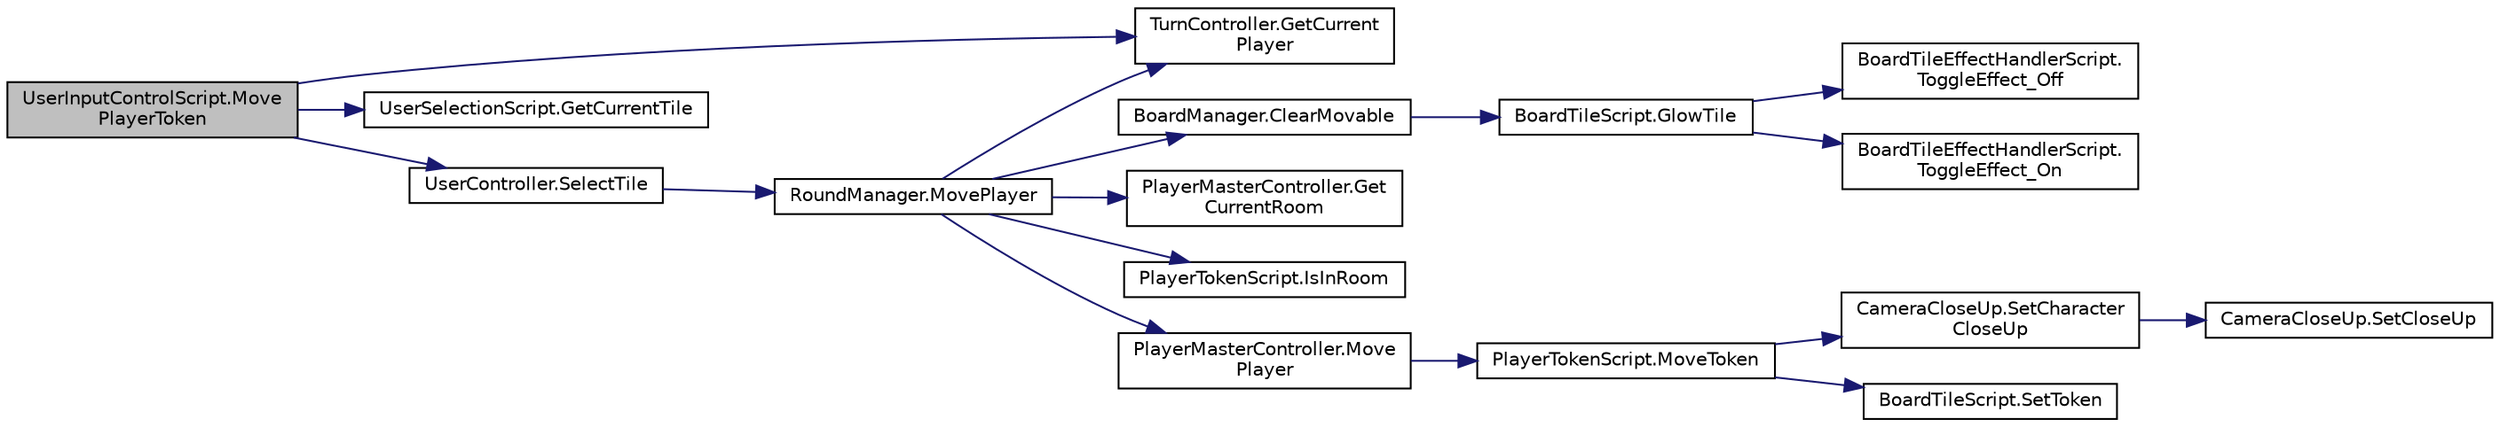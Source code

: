 digraph "UserInputControlScript.MovePlayerToken"
{
 // LATEX_PDF_SIZE
  edge [fontname="Helvetica",fontsize="10",labelfontname="Helvetica",labelfontsize="10"];
  node [fontname="Helvetica",fontsize="10",shape=record];
  rankdir="LR";
  Node1 [label="UserInputControlScript.Move\lPlayerToken",height=0.2,width=0.4,color="black", fillcolor="grey75", style="filled", fontcolor="black",tooltip="move player token to the tile the cursor is on"];
  Node1 -> Node2 [color="midnightblue",fontsize="10",style="solid",fontname="Helvetica"];
  Node2 [label="TurnController.GetCurrent\lPlayer",height=0.2,width=0.4,color="black", fillcolor="white", style="filled",URL="$class_turn_controller.html#af16e42b7e61c5a999291327e2e556caa",tooltip=" "];
  Node1 -> Node3 [color="midnightblue",fontsize="10",style="solid",fontname="Helvetica"];
  Node3 [label="UserSelectionScript.GetCurrentTile",height=0.2,width=0.4,color="black", fillcolor="white", style="filled",URL="$class_user_selection_script.html#a4cf10f22504d0bd38d6e316a76e76285",tooltip=" "];
  Node1 -> Node4 [color="midnightblue",fontsize="10",style="solid",fontname="Helvetica"];
  Node4 [label="UserController.SelectTile",height=0.2,width=0.4,color="black", fillcolor="white", style="filled",URL="$class_user_controller.html#af896aefe0262e0d8f07fa5f18592877d",tooltip=" "];
  Node4 -> Node5 [color="midnightblue",fontsize="10",style="solid",fontname="Helvetica"];
  Node5 [label="RoundManager.MovePlayer",height=0.2,width=0.4,color="black", fillcolor="white", style="filled",URL="$class_round_manager.html#adfd4f66436e06c12a25c9236b629f369",tooltip="moving the current player to the selected tile"];
  Node5 -> Node6 [color="midnightblue",fontsize="10",style="solid",fontname="Helvetica"];
  Node6 [label="BoardManager.ClearMovable",height=0.2,width=0.4,color="black", fillcolor="white", style="filled",URL="$class_board_manager.html#a653d38723d03f890d38a1b68a855c569",tooltip=" "];
  Node6 -> Node7 [color="midnightblue",fontsize="10",style="solid",fontname="Helvetica"];
  Node7 [label="BoardTileScript.GlowTile",height=0.2,width=0.4,color="black", fillcolor="white", style="filled",URL="$class_board_tile_script.html#a3ff1d3c491fe4d7e421a624ac0b5be6f",tooltip="setting the glow on the tile"];
  Node7 -> Node8 [color="midnightblue",fontsize="10",style="solid",fontname="Helvetica"];
  Node8 [label="BoardTileEffectHandlerScript.\lToggleEffect_Off",height=0.2,width=0.4,color="black", fillcolor="white", style="filled",URL="$class_board_tile_effect_handler_script.html#a93e813816ff40b3602de22f87a694766",tooltip="turn off the effect for when player can move to that tile"];
  Node7 -> Node9 [color="midnightblue",fontsize="10",style="solid",fontname="Helvetica"];
  Node9 [label="BoardTileEffectHandlerScript.\lToggleEffect_On",height=0.2,width=0.4,color="black", fillcolor="white", style="filled",URL="$class_board_tile_effect_handler_script.html#a7bf5b2a819cb44463464d5c951bf3143",tooltip="turn on the effect for when player can move to that tile"];
  Node5 -> Node2 [color="midnightblue",fontsize="10",style="solid",fontname="Helvetica"];
  Node5 -> Node10 [color="midnightblue",fontsize="10",style="solid",fontname="Helvetica"];
  Node10 [label="PlayerMasterController.Get\lCurrentRoom",height=0.2,width=0.4,color="black", fillcolor="white", style="filled",URL="$class_player_master_controller.html#a0447a8a21b5c0f2c94f9d27e0bcd0830",tooltip=" "];
  Node5 -> Node11 [color="midnightblue",fontsize="10",style="solid",fontname="Helvetica"];
  Node11 [label="PlayerTokenScript.IsInRoom",height=0.2,width=0.4,color="black", fillcolor="white", style="filled",URL="$class_player_token_script.html#a98d00a98b6bf03a74b59a9127e951cfe",tooltip=" "];
  Node5 -> Node12 [color="midnightblue",fontsize="10",style="solid",fontname="Helvetica"];
  Node12 [label="PlayerMasterController.Move\lPlayer",height=0.2,width=0.4,color="black", fillcolor="white", style="filled",URL="$class_player_master_controller.html#a9b23c4d50fabbc44dbba2b0db542efce",tooltip="moving the player to a certain tile"];
  Node12 -> Node13 [color="midnightblue",fontsize="10",style="solid",fontname="Helvetica"];
  Node13 [label="PlayerTokenScript.MoveToken",height=0.2,width=0.4,color="black", fillcolor="white", style="filled",URL="$class_player_token_script.html#af62557bd1edf071efadf23c84f0db1ad",tooltip=" "];
  Node13 -> Node14 [color="midnightblue",fontsize="10",style="solid",fontname="Helvetica"];
  Node14 [label="CameraCloseUp.SetCharacter\lCloseUp",height=0.2,width=0.4,color="black", fillcolor="white", style="filled",URL="$class_camera_close_up.html#aee634e08987ea079413fd67b737b2c5d",tooltip=" "];
  Node14 -> Node15 [color="midnightblue",fontsize="10",style="solid",fontname="Helvetica"];
  Node15 [label="CameraCloseUp.SetCloseUp",height=0.2,width=0.4,color="black", fillcolor="white", style="filled",URL="$class_camera_close_up.html#a1d70afa00d6f67abee342c029af88fcf",tooltip=" "];
  Node13 -> Node16 [color="midnightblue",fontsize="10",style="solid",fontname="Helvetica"];
  Node16 [label="BoardTileScript.SetToken",height=0.2,width=0.4,color="black", fillcolor="white", style="filled",URL="$class_board_tile_script.html#a6257d1f00b3732f6d61a4d98b445890c",tooltip="setting the player token that is currently on this tile"];
}
